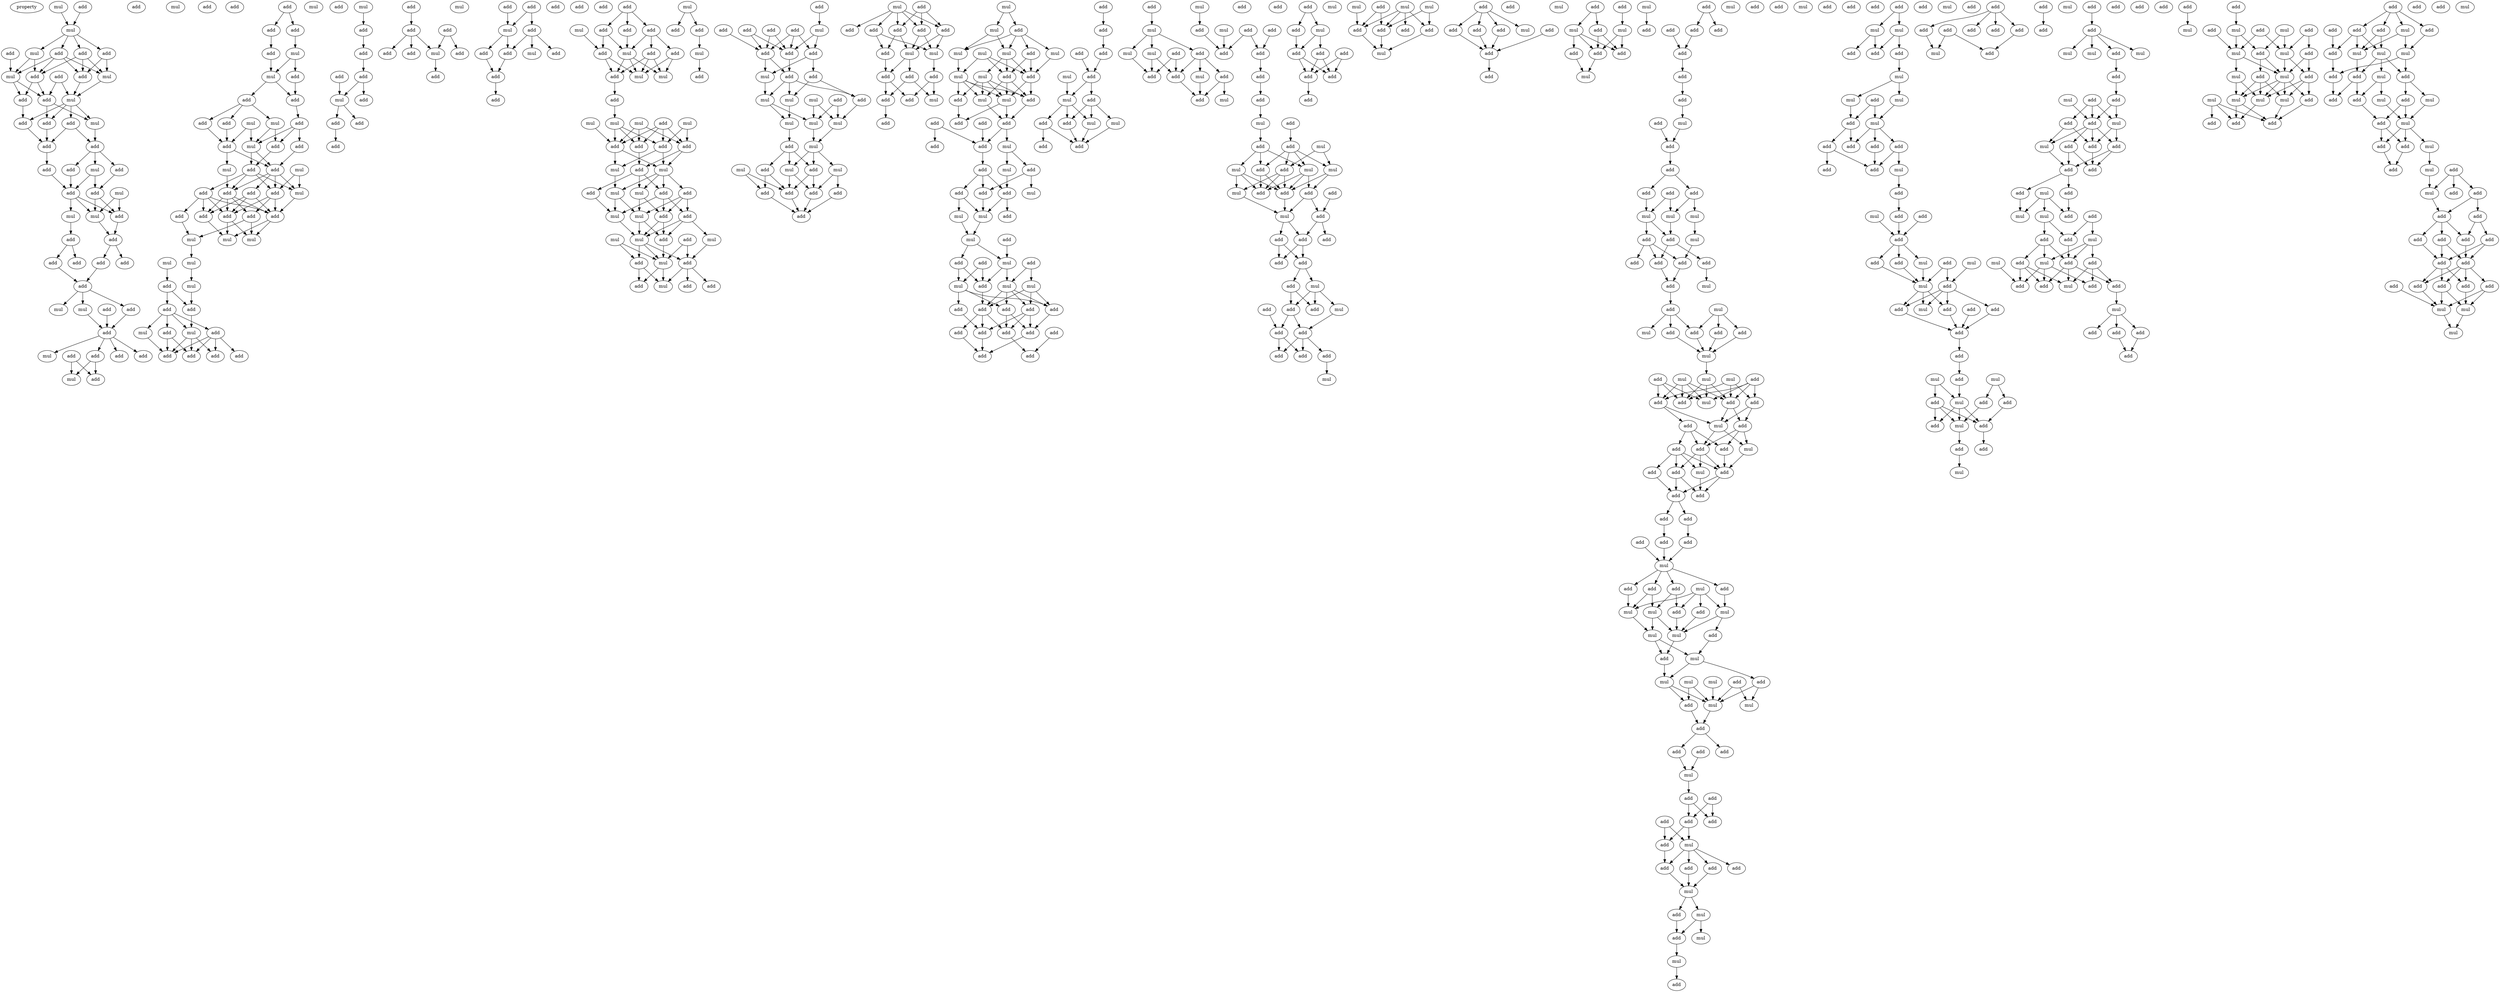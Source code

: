 digraph {
    node [fontcolor=black]
    property [mul=2,lf=2.0]
    0 [ label = mul ];
    1 [ label = add ];
    2 [ label = add ];
    3 [ label = mul ];
    4 [ label = add ];
    5 [ label = mul ];
    6 [ label = add ];
    7 [ label = add ];
    8 [ label = add ];
    9 [ label = add ];
    10 [ label = mul ];
    11 [ label = add ];
    12 [ label = mul ];
    13 [ label = add ];
    14 [ label = add ];
    15 [ label = add ];
    16 [ label = mul ];
    17 [ label = mul ];
    18 [ label = add ];
    19 [ label = add ];
    20 [ label = mul ];
    21 [ label = add ];
    22 [ label = add ];
    23 [ label = add ];
    24 [ label = add ];
    25 [ label = mul ];
    26 [ label = add ];
    27 [ label = add ];
    28 [ label = add ];
    29 [ label = add ];
    30 [ label = mul ];
    31 [ label = mul ];
    32 [ label = add ];
    33 [ label = add ];
    34 [ label = mul ];
    35 [ label = add ];
    36 [ label = add ];
    37 [ label = add ];
    38 [ label = add ];
    39 [ label = add ];
    40 [ label = add ];
    41 [ label = add ];
    42 [ label = add ];
    43 [ label = add ];
    44 [ label = add ];
    45 [ label = mul ];
    46 [ label = mul ];
    47 [ label = add ];
    48 [ label = mul ];
    49 [ label = add ];
    50 [ label = add ];
    51 [ label = add ];
    52 [ label = add ];
    53 [ label = add ];
    54 [ label = mul ];
    55 [ label = add ];
    56 [ label = mul ];
    57 [ label = add ];
    58 [ label = add ];
    59 [ label = add ];
    60 [ label = mul ];
    61 [ label = add ];
    62 [ label = mul ];
    63 [ label = add ];
    64 [ label = add ];
    65 [ label = add ];
    66 [ label = add ];
    67 [ label = add ];
    68 [ label = add ];
    69 [ label = mul ];
    70 [ label = mul ];
    71 [ label = add ];
    72 [ label = add ];
    73 [ label = add ];
    74 [ label = mul ];
    75 [ label = mul ];
    76 [ label = add ];
    77 [ label = mul ];
    78 [ label = add ];
    79 [ label = add ];
    80 [ label = add ];
    81 [ label = add ];
    82 [ label = add ];
    83 [ label = mul ];
    84 [ label = add ];
    85 [ label = add ];
    86 [ label = add ];
    87 [ label = add ];
    88 [ label = add ];
    89 [ label = mul ];
    90 [ label = mul ];
    91 [ label = mul ];
    92 [ label = mul ];
    93 [ label = mul ];
    94 [ label = add ];
    95 [ label = mul ];
    96 [ label = add ];
    97 [ label = add ];
    98 [ label = mul ];
    99 [ label = mul ];
    100 [ label = add ];
    101 [ label = add ];
    102 [ label = mul ];
    103 [ label = add ];
    104 [ label = add ];
    105 [ label = add ];
    106 [ label = add ];
    107 [ label = add ];
    108 [ label = add ];
    109 [ label = add ];
    110 [ label = add ];
    111 [ label = mul ];
    112 [ label = add ];
    113 [ label = add ];
    114 [ label = add ];
    115 [ label = add ];
    116 [ label = add ];
    117 [ label = add ];
    118 [ label = add ];
    119 [ label = mul ];
    120 [ label = add ];
    121 [ label = add ];
    122 [ label = add ];
    123 [ label = add ];
    124 [ label = mul ];
    125 [ label = add ];
    126 [ label = add ];
    127 [ label = mul ];
    128 [ label = add ];
    129 [ label = mul ];
    130 [ label = add ];
    131 [ label = add ];
    132 [ label = add ];
    133 [ label = add ];
    134 [ label = add ];
    135 [ label = add ];
    136 [ label = add ];
    137 [ label = add ];
    138 [ label = add ];
    139 [ label = mul ];
    140 [ label = add ];
    141 [ label = add ];
    142 [ label = add ];
    143 [ label = add ];
    144 [ label = mul ];
    145 [ label = add ];
    146 [ label = add ];
    147 [ label = add ];
    148 [ label = mul ];
    149 [ label = mul ];
    150 [ label = add ];
    151 [ label = mul ];
    152 [ label = mul ];
    153 [ label = mul ];
    154 [ label = mul ];
    155 [ label = add ];
    156 [ label = add ];
    157 [ label = add ];
    158 [ label = add ];
    159 [ label = add ];
    160 [ label = mul ];
    161 [ label = mul ];
    162 [ label = add ];
    163 [ label = mul ];
    164 [ label = add ];
    165 [ label = add ];
    166 [ label = add ];
    167 [ label = mul ];
    168 [ label = mul ];
    169 [ label = add ];
    170 [ label = mul ];
    171 [ label = add ];
    172 [ label = add ];
    173 [ label = mul ];
    174 [ label = mul ];
    175 [ label = mul ];
    176 [ label = add ];
    177 [ label = mul ];
    178 [ label = add ];
    179 [ label = add ];
    180 [ label = mul ];
    181 [ label = add ];
    182 [ label = mul ];
    183 [ label = add ];
    184 [ label = add ];
    185 [ label = add ];
    186 [ label = add ];
    187 [ label = mul ];
    188 [ label = add ];
    189 [ label = add ];
    190 [ label = mul ];
    191 [ label = add ];
    192 [ label = add ];
    193 [ label = add ];
    194 [ label = add ];
    195 [ label = add ];
    196 [ label = add ];
    197 [ label = add ];
    198 [ label = mul ];
    199 [ label = add ];
    200 [ label = add ];
    201 [ label = mul ];
    202 [ label = mul ];
    203 [ label = add ];
    204 [ label = mul ];
    205 [ label = add ];
    206 [ label = mul ];
    207 [ label = mul ];
    208 [ label = mul ];
    209 [ label = add ];
    210 [ label = mul ];
    211 [ label = mul ];
    212 [ label = add ];
    213 [ label = mul ];
    214 [ label = mul ];
    215 [ label = add ];
    216 [ label = add ];
    217 [ label = add ];
    218 [ label = add ];
    219 [ label = add ];
    220 [ label = add ];
    221 [ label = mul ];
    222 [ label = add ];
    223 [ label = add ];
    224 [ label = add ];
    225 [ label = add ];
    226 [ label = add ];
    227 [ label = add ];
    228 [ label = mul ];
    229 [ label = mul ];
    230 [ label = add ];
    231 [ label = add ];
    232 [ label = add ];
    233 [ label = add ];
    234 [ label = add ];
    235 [ label = mul ];
    236 [ label = add ];
    237 [ label = add ];
    238 [ label = mul ];
    239 [ label = mul ];
    240 [ label = add ];
    241 [ label = mul ];
    242 [ label = mul ];
    243 [ label = mul ];
    244 [ label = mul ];
    245 [ label = add ];
    246 [ label = mul ];
    247 [ label = add ];
    248 [ label = add ];
    249 [ label = mul ];
    250 [ label = add ];
    251 [ label = mul ];
    252 [ label = add ];
    253 [ label = mul ];
    254 [ label = add ];
    255 [ label = add ];
    256 [ label = add ];
    257 [ label = add ];
    258 [ label = mul ];
    259 [ label = add ];
    260 [ label = add ];
    261 [ label = mul ];
    262 [ label = add ];
    263 [ label = add ];
    264 [ label = add ];
    265 [ label = add ];
    266 [ label = add ];
    267 [ label = mul ];
    268 [ label = mul ];
    269 [ label = add ];
    270 [ label = mul ];
    271 [ label = add ];
    272 [ label = mul ];
    273 [ label = mul ];
    274 [ label = add ];
    275 [ label = add ];
    276 [ label = add ];
    277 [ label = mul ];
    278 [ label = add ];
    279 [ label = mul ];
    280 [ label = mul ];
    281 [ label = add ];
    282 [ label = add ];
    283 [ label = add ];
    284 [ label = add ];
    285 [ label = add ];
    286 [ label = add ];
    287 [ label = add ];
    288 [ label = add ];
    289 [ label = add ];
    290 [ label = add ];
    291 [ label = add ];
    292 [ label = add ];
    293 [ label = add ];
    294 [ label = add ];
    295 [ label = add ];
    296 [ label = add ];
    297 [ label = mul ];
    298 [ label = add ];
    299 [ label = mul ];
    300 [ label = add ];
    301 [ label = mul ];
    302 [ label = add ];
    303 [ label = add ];
    304 [ label = mul ];
    305 [ label = add ];
    306 [ label = add ];
    307 [ label = add ];
    308 [ label = mul ];
    309 [ label = add ];
    310 [ label = add ];
    311 [ label = mul ];
    312 [ label = mul ];
    313 [ label = add ];
    314 [ label = mul ];
    315 [ label = add ];
    316 [ label = add ];
    317 [ label = add ];
    318 [ label = mul ];
    319 [ label = mul ];
    320 [ label = add ];
    321 [ label = mul ];
    322 [ label = add ];
    323 [ label = add ];
    324 [ label = add ];
    325 [ label = add ];
    326 [ label = add ];
    327 [ label = add ];
    328 [ label = add ];
    329 [ label = add ];
    330 [ label = mul ];
    331 [ label = mul ];
    332 [ label = add ];
    333 [ label = add ];
    334 [ label = mul ];
    335 [ label = add ];
    336 [ label = mul ];
    337 [ label = add ];
    338 [ label = mul ];
    339 [ label = add ];
    340 [ label = add ];
    341 [ label = mul ];
    342 [ label = add ];
    343 [ label = add ];
    344 [ label = add ];
    345 [ label = mul ];
    346 [ label = add ];
    347 [ label = add ];
    348 [ label = add ];
    349 [ label = add ];
    350 [ label = add ];
    351 [ label = mul ];
    352 [ label = add ];
    353 [ label = add ];
    354 [ label = mul ];
    355 [ label = add ];
    356 [ label = add ];
    357 [ label = add ];
    358 [ label = add ];
    359 [ label = add ];
    360 [ label = add ];
    361 [ label = add ];
    362 [ label = add ];
    363 [ label = mul ];
    364 [ label = add ];
    365 [ label = mul ];
    366 [ label = add ];
    367 [ label = add ];
    368 [ label = add ];
    369 [ label = add ];
    370 [ label = add ];
    371 [ label = add ];
    372 [ label = add ];
    373 [ label = mul ];
    374 [ label = mul ];
    375 [ label = add ];
    376 [ label = mul ];
    377 [ label = mul ];
    378 [ label = add ];
    379 [ label = add ];
    380 [ label = add ];
    381 [ label = add ];
    382 [ label = mul ];
    383 [ label = add ];
    384 [ label = add ];
    385 [ label = add ];
    386 [ label = add ];
    387 [ label = mul ];
    388 [ label = add ];
    389 [ label = add ];
    390 [ label = add ];
    391 [ label = add ];
    392 [ label = mul ];
    393 [ label = add ];
    394 [ label = add ];
    395 [ label = add ];
    396 [ label = mul ];
    397 [ label = mul ];
    398 [ label = add ];
    399 [ label = add ];
    400 [ label = add ];
    401 [ label = mul ];
    402 [ label = mul ];
    403 [ label = add ];
    404 [ label = add ];
    405 [ label = add ];
    406 [ label = add ];
    407 [ label = add ];
    408 [ label = add ];
    409 [ label = mul ];
    410 [ label = add ];
    411 [ label = add ];
    412 [ label = add ];
    413 [ label = add ];
    414 [ label = mul ];
    415 [ label = add ];
    416 [ label = add ];
    417 [ label = add ];
    418 [ label = add ];
    419 [ label = add ];
    420 [ label = add ];
    421 [ label = mul ];
    422 [ label = mul ];
    423 [ label = mul ];
    424 [ label = add ];
    425 [ label = mul ];
    426 [ label = add ];
    427 [ label = add ];
    428 [ label = add ];
    429 [ label = add ];
    430 [ label = add ];
    431 [ label = mul ];
    432 [ label = add ];
    433 [ label = mul ];
    434 [ label = add ];
    435 [ label = mul ];
    436 [ label = add ];
    437 [ label = add ];
    438 [ label = add ];
    439 [ label = add ];
    440 [ label = mul ];
    441 [ label = mul ];
    442 [ label = add ];
    443 [ label = add ];
    444 [ label = mul ];
    445 [ label = mul ];
    446 [ label = add ];
    447 [ label = add ];
    448 [ label = add ];
    449 [ label = mul ];
    450 [ label = add ];
    451 [ label = add ];
    452 [ label = add ];
    453 [ label = mul ];
    454 [ label = add ];
    455 [ label = add ];
    456 [ label = add ];
    457 [ label = mul ];
    458 [ label = add ];
    459 [ label = mul ];
    460 [ label = add ];
    461 [ label = add ];
    462 [ label = add ];
    463 [ label = add ];
    464 [ label = add ];
    465 [ label = add ];
    466 [ label = add ];
    467 [ label = add ];
    468 [ label = add ];
    469 [ label = mul ];
    470 [ label = add ];
    471 [ label = add ];
    472 [ label = add ];
    473 [ label = add ];
    474 [ label = mul ];
    475 [ label = mul ];
    476 [ label = mul ];
    477 [ label = mul ];
    478 [ label = add ];
    479 [ label = add ];
    480 [ label = add ];
    481 [ label = mul ];
    482 [ label = mul ];
    483 [ label = add ];
    484 [ label = mul ];
    485 [ label = mul ];
    486 [ label = mul ];
    487 [ label = add ];
    488 [ label = mul ];
    489 [ label = add ];
    490 [ label = mul ];
    491 [ label = add ];
    492 [ label = mul ];
    493 [ label = add ];
    494 [ label = add ];
    495 [ label = mul ];
    496 [ label = add ];
    497 [ label = add ];
    498 [ label = mul ];
    499 [ label = add ];
    500 [ label = add ];
    501 [ label = add ];
    502 [ label = add ];
    503 [ label = add ];
    504 [ label = add ];
    505 [ label = mul ];
    506 [ label = add ];
    507 [ label = add ];
    508 [ label = add ];
    509 [ label = add ];
    510 [ label = mul ];
    511 [ label = add ];
    512 [ label = mul ];
    513 [ label = add ];
    514 [ label = mul ];
    515 [ label = mul ];
    516 [ label = add ];
    517 [ label = add ];
    518 [ label = add ];
    519 [ label = add ];
    520 [ label = add ];
    521 [ label = mul ];
    522 [ label = mul ];
    523 [ label = add ];
    524 [ label = add ];
    525 [ label = add ];
    526 [ label = mul ];
    527 [ label = add ];
    528 [ label = mul ];
    529 [ label = mul ];
    530 [ label = add ];
    531 [ label = mul ];
    532 [ label = add ];
    533 [ label = add ];
    534 [ label = add ];
    535 [ label = add ];
    536 [ label = add ];
    537 [ label = add ];
    538 [ label = mul ];
    539 [ label = add ];
    540 [ label = mul ];
    541 [ label = add ];
    542 [ label = add ];
    543 [ label = mul ];
    544 [ label = add ];
    545 [ label = add ];
    546 [ label = add ];
    547 [ label = add ];
    548 [ label = mul ];
    549 [ label = add ];
    550 [ label = mul ];
    551 [ label = mul ];
    552 [ label = add ];
    553 [ label = mul ];
    554 [ label = add ];
    555 [ label = add ];
    556 [ label = add ];
    557 [ label = add ];
    558 [ label = add ];
    559 [ label = add ];
    560 [ label = add ];
    561 [ label = mul ];
    562 [ label = add ];
    563 [ label = mul ];
    564 [ label = mul ];
    565 [ label = add ];
    566 [ label = add ];
    567 [ label = add ];
    568 [ label = add ];
    569 [ label = add ];
    570 [ label = mul ];
    571 [ label = add ];
    572 [ label = add ];
    573 [ label = add ];
    574 [ label = mul ];
    575 [ label = add ];
    576 [ label = add ];
    577 [ label = add ];
    578 [ label = add ];
    579 [ label = add ];
    580 [ label = add ];
    581 [ label = mul ];
    582 [ label = add ];
    583 [ label = mul ];
    584 [ label = add ];
    585 [ label = add ];
    586 [ label = add ];
    587 [ label = add ];
    588 [ label = mul ];
    589 [ label = mul ];
    590 [ label = add ];
    591 [ label = mul ];
    592 [ label = add ];
    593 [ label = mul ];
    594 [ label = add ];
    595 [ label = add ];
    596 [ label = add ];
    597 [ label = add ];
    598 [ label = mul ];
    599 [ label = add ];
    600 [ label = add ];
    601 [ label = add ];
    602 [ label = mul ];
    603 [ label = add ];
    604 [ label = add ];
    605 [ label = add ];
    606 [ label = add ];
    607 [ label = mul ];
    608 [ label = add ];
    609 [ label = mul ];
    610 [ label = add ];
    611 [ label = mul ];
    612 [ label = add ];
    613 [ label = add ];
    614 [ label = mul ];
    615 [ label = add ];
    616 [ label = mul ];
    617 [ label = add ];
    618 [ label = mul ];
    619 [ label = add ];
    620 [ label = mul ];
    621 [ label = add ];
    622 [ label = add ];
    623 [ label = add ];
    624 [ label = add ];
    625 [ label = mul ];
    626 [ label = add ];
    627 [ label = add ];
    628 [ label = add ];
    629 [ label = add ];
    630 [ label = add ];
    631 [ label = add ];
    632 [ label = add ];
    633 [ label = mul ];
    634 [ label = add ];
    635 [ label = add ];
    636 [ label = mul ];
    637 [ label = mul ];
    638 [ label = add ];
    639 [ label = add ];
    640 [ label = add ];
    641 [ label = add ];
    642 [ label = mul ];
    643 [ label = mul ];
    644 [ label = mul ];
    645 [ label = mul ];
    646 [ label = add ];
    647 [ label = add ];
    648 [ label = mul ];
    649 [ label = mul ];
    650 [ label = add ];
    651 [ label = mul ];
    652 [ label = mul ];
    653 [ label = add ];
    654 [ label = add ];
    655 [ label = add ];
    656 [ label = add ];
    657 [ label = add ];
    658 [ label = add ];
    659 [ label = mul ];
    660 [ label = add ];
    661 [ label = add ];
    662 [ label = mul ];
    663 [ label = mul ];
    664 [ label = add ];
    665 [ label = mul ];
    666 [ label = add ];
    667 [ label = add ];
    668 [ label = mul ];
    669 [ label = add ];
    670 [ label = add ];
    671 [ label = add ];
    672 [ label = mul ];
    673 [ label = add ];
    674 [ label = mul ];
    675 [ label = mul ];
    676 [ label = add ];
    677 [ label = add ];
    678 [ label = add ];
    679 [ label = mul ];
    680 [ label = mul ];
    681 [ label = add ];
    682 [ label = add ];
    683 [ label = mul ];
    684 [ label = add ];
    685 [ label = add ];
    686 [ label = add ];
    687 [ label = add ];
    688 [ label = add ];
    689 [ label = add ];
    690 [ label = add ];
    691 [ label = add ];
    692 [ label = add ];
    693 [ label = add ];
    694 [ label = add ];
    695 [ label = add ];
    696 [ label = add ];
    697 [ label = add ];
    698 [ label = add ];
    699 [ label = mul ];
    700 [ label = mul ];
    701 [ label = add ];
    702 [ label = mul ];
    703 [ label = add ];
    704 [ label = mul ];
    0 -> 3 [ name = 0 ];
    2 -> 3 [ name = 1 ];
    3 -> 5 [ name = 2 ];
    3 -> 6 [ name = 3 ];
    3 -> 7 [ name = 4 ];
    3 -> 8 [ name = 5 ];
    4 -> 10 [ name = 6 ];
    5 -> 10 [ name = 7 ];
    5 -> 13 [ name = 8 ];
    6 -> 9 [ name = 9 ];
    6 -> 10 [ name = 10 ];
    6 -> 12 [ name = 11 ];
    6 -> 13 [ name = 12 ];
    7 -> 9 [ name = 13 ];
    7 -> 12 [ name = 14 ];
    8 -> 9 [ name = 15 ];
    8 -> 12 [ name = 16 ];
    8 -> 13 [ name = 17 ];
    9 -> 16 [ name = 18 ];
    10 -> 14 [ name = 19 ];
    10 -> 15 [ name = 20 ];
    11 -> 14 [ name = 21 ];
    11 -> 16 [ name = 22 ];
    12 -> 16 [ name = 23 ];
    13 -> 14 [ name = 24 ];
    13 -> 15 [ name = 25 ];
    14 -> 20 [ name = 26 ];
    14 -> 21 [ name = 27 ];
    15 -> 18 [ name = 28 ];
    16 -> 18 [ name = 29 ];
    16 -> 19 [ name = 30 ];
    16 -> 20 [ name = 31 ];
    16 -> 21 [ name = 32 ];
    18 -> 23 [ name = 33 ];
    19 -> 22 [ name = 34 ];
    19 -> 23 [ name = 35 ];
    20 -> 22 [ name = 36 ];
    21 -> 23 [ name = 37 ];
    22 -> 24 [ name = 38 ];
    22 -> 25 [ name = 39 ];
    22 -> 27 [ name = 40 ];
    23 -> 26 [ name = 41 ];
    24 -> 28 [ name = 42 ];
    25 -> 28 [ name = 43 ];
    25 -> 29 [ name = 44 ];
    26 -> 28 [ name = 45 ];
    27 -> 29 [ name = 46 ];
    28 -> 31 [ name = 47 ];
    28 -> 33 [ name = 48 ];
    28 -> 34 [ name = 49 ];
    29 -> 31 [ name = 50 ];
    29 -> 33 [ name = 51 ];
    30 -> 31 [ name = 52 ];
    30 -> 33 [ name = 53 ];
    31 -> 36 [ name = 54 ];
    33 -> 36 [ name = 55 ];
    34 -> 35 [ name = 56 ];
    35 -> 38 [ name = 57 ];
    35 -> 39 [ name = 58 ];
    36 -> 37 [ name = 59 ];
    36 -> 40 [ name = 60 ];
    37 -> 41 [ name = 61 ];
    38 -> 41 [ name = 62 ];
    41 -> 42 [ name = 63 ];
    41 -> 45 [ name = 64 ];
    41 -> 46 [ name = 65 ];
    42 -> 47 [ name = 66 ];
    44 -> 47 [ name = 67 ];
    45 -> 47 [ name = 68 ];
    47 -> 48 [ name = 69 ];
    47 -> 49 [ name = 70 ];
    47 -> 51 [ name = 71 ];
    47 -> 52 [ name = 72 ];
    50 -> 53 [ name = 73 ];
    50 -> 54 [ name = 74 ];
    52 -> 53 [ name = 75 ];
    52 -> 54 [ name = 76 ];
    55 -> 57 [ name = 77 ];
    55 -> 59 [ name = 78 ];
    57 -> 61 [ name = 79 ];
    59 -> 60 [ name = 80 ];
    60 -> 62 [ name = 81 ];
    60 -> 63 [ name = 82 ];
    61 -> 62 [ name = 83 ];
    62 -> 64 [ name = 84 ];
    62 -> 65 [ name = 85 ];
    63 -> 65 [ name = 86 ];
    64 -> 66 [ name = 87 ];
    64 -> 68 [ name = 88 ];
    64 -> 70 [ name = 89 ];
    65 -> 67 [ name = 90 ];
    66 -> 71 [ name = 91 ];
    67 -> 72 [ name = 92 ];
    67 -> 73 [ name = 93 ];
    67 -> 74 [ name = 94 ];
    68 -> 71 [ name = 95 ];
    69 -> 71 [ name = 96 ];
    69 -> 74 [ name = 97 ];
    70 -> 73 [ name = 98 ];
    70 -> 74 [ name = 99 ];
    71 -> 75 [ name = 100 ];
    71 -> 78 [ name = 101 ];
    72 -> 78 [ name = 102 ];
    73 -> 76 [ name = 103 ];
    74 -> 76 [ name = 104 ];
    74 -> 78 [ name = 105 ];
    75 -> 79 [ name = 106 ];
    76 -> 79 [ name = 107 ];
    76 -> 81 [ name = 108 ];
    76 -> 82 [ name = 109 ];
    76 -> 83 [ name = 110 ];
    77 -> 82 [ name = 111 ];
    77 -> 83 [ name = 112 ];
    78 -> 79 [ name = 113 ];
    78 -> 80 [ name = 114 ];
    78 -> 82 [ name = 115 ];
    78 -> 83 [ name = 116 ];
    79 -> 85 [ name = 117 ];
    79 -> 86 [ name = 118 ];
    79 -> 87 [ name = 119 ];
    79 -> 88 [ name = 120 ];
    80 -> 85 [ name = 121 ];
    80 -> 86 [ name = 122 ];
    80 -> 87 [ name = 123 ];
    81 -> 84 [ name = 124 ];
    81 -> 85 [ name = 125 ];
    81 -> 86 [ name = 126 ];
    81 -> 87 [ name = 127 ];
    82 -> 85 [ name = 128 ];
    82 -> 86 [ name = 129 ];
    82 -> 88 [ name = 130 ];
    83 -> 85 [ name = 131 ];
    84 -> 91 [ name = 132 ];
    85 -> 89 [ name = 133 ];
    85 -> 90 [ name = 134 ];
    86 -> 89 [ name = 135 ];
    86 -> 90 [ name = 136 ];
    87 -> 90 [ name = 137 ];
    88 -> 89 [ name = 138 ];
    88 -> 91 [ name = 139 ];
    91 -> 92 [ name = 140 ];
    92 -> 95 [ name = 141 ];
    93 -> 94 [ name = 142 ];
    94 -> 96 [ name = 143 ];
    94 -> 97 [ name = 144 ];
    95 -> 96 [ name = 145 ];
    96 -> 98 [ name = 146 ];
    97 -> 98 [ name = 147 ];
    97 -> 99 [ name = 148 ];
    97 -> 100 [ name = 149 ];
    97 -> 101 [ name = 150 ];
    98 -> 104 [ name = 151 ];
    98 -> 105 [ name = 152 ];
    98 -> 106 [ name = 153 ];
    99 -> 106 [ name = 154 ];
    100 -> 104 [ name = 155 ];
    100 -> 106 [ name = 156 ];
    101 -> 103 [ name = 157 ];
    101 -> 104 [ name = 158 ];
    101 -> 105 [ name = 159 ];
    101 -> 106 [ name = 160 ];
    102 -> 107 [ name = 161 ];
    107 -> 108 [ name = 162 ];
    108 -> 110 [ name = 163 ];
    109 -> 111 [ name = 164 ];
    110 -> 111 [ name = 165 ];
    110 -> 112 [ name = 166 ];
    111 -> 113 [ name = 167 ];
    111 -> 114 [ name = 168 ];
    113 -> 115 [ name = 169 ];
    116 -> 118 [ name = 170 ];
    117 -> 119 [ name = 171 ];
    117 -> 120 [ name = 172 ];
    118 -> 119 [ name = 173 ];
    118 -> 121 [ name = 174 ];
    118 -> 122 [ name = 175 ];
    119 -> 123 [ name = 176 ];
    125 -> 127 [ name = 177 ];
    126 -> 127 [ name = 178 ];
    126 -> 128 [ name = 179 ];
    127 -> 130 [ name = 180 ];
    127 -> 132 [ name = 181 ];
    128 -> 129 [ name = 182 ];
    128 -> 131 [ name = 183 ];
    128 -> 132 [ name = 184 ];
    130 -> 133 [ name = 185 ];
    132 -> 133 [ name = 186 ];
    133 -> 136 [ name = 187 ];
    138 -> 140 [ name = 188 ];
    138 -> 141 [ name = 189 ];
    138 -> 142 [ name = 190 ];
    139 -> 145 [ name = 191 ];
    140 -> 144 [ name = 192 ];
    140 -> 145 [ name = 193 ];
    141 -> 143 [ name = 194 ];
    141 -> 144 [ name = 195 ];
    141 -> 146 [ name = 196 ];
    142 -> 144 [ name = 197 ];
    143 -> 148 [ name = 198 ];
    143 -> 149 [ name = 199 ];
    144 -> 147 [ name = 200 ];
    144 -> 148 [ name = 201 ];
    144 -> 149 [ name = 202 ];
    145 -> 147 [ name = 203 ];
    145 -> 149 [ name = 204 ];
    146 -> 147 [ name = 205 ];
    146 -> 148 [ name = 206 ];
    146 -> 149 [ name = 207 ];
    147 -> 150 [ name = 208 ];
    150 -> 152 [ name = 209 ];
    151 -> 157 [ name = 210 ];
    151 -> 159 [ name = 211 ];
    152 -> 156 [ name = 212 ];
    152 -> 157 [ name = 213 ];
    152 -> 158 [ name = 214 ];
    153 -> 156 [ name = 215 ];
    154 -> 156 [ name = 216 ];
    154 -> 158 [ name = 217 ];
    154 -> 159 [ name = 218 ];
    155 -> 156 [ name = 219 ];
    155 -> 157 [ name = 220 ];
    155 -> 158 [ name = 221 ];
    155 -> 159 [ name = 222 ];
    156 -> 160 [ name = 223 ];
    156 -> 161 [ name = 224 ];
    157 -> 160 [ name = 225 ];
    157 -> 161 [ name = 226 ];
    158 -> 162 [ name = 227 ];
    159 -> 161 [ name = 228 ];
    159 -> 162 [ name = 229 ];
    160 -> 163 [ name = 230 ];
    161 -> 163 [ name = 231 ];
    161 -> 164 [ name = 232 ];
    161 -> 165 [ name = 233 ];
    161 -> 167 [ name = 234 ];
    162 -> 164 [ name = 235 ];
    162 -> 166 [ name = 236 ];
    162 -> 167 [ name = 237 ];
    163 -> 168 [ name = 238 ];
    163 -> 170 [ name = 239 ];
    164 -> 168 [ name = 240 ];
    164 -> 169 [ name = 241 ];
    164 -> 171 [ name = 242 ];
    165 -> 169 [ name = 243 ];
    165 -> 170 [ name = 244 ];
    165 -> 171 [ name = 245 ];
    166 -> 168 [ name = 246 ];
    167 -> 169 [ name = 247 ];
    167 -> 170 [ name = 248 ];
    168 -> 173 [ name = 249 ];
    169 -> 173 [ name = 250 ];
    169 -> 176 [ name = 251 ];
    170 -> 173 [ name = 252 ];
    170 -> 176 [ name = 253 ];
    171 -> 173 [ name = 254 ];
    171 -> 174 [ name = 255 ];
    171 -> 176 [ name = 256 ];
    172 -> 177 [ name = 257 ];
    172 -> 178 [ name = 258 ];
    173 -> 177 [ name = 259 ];
    173 -> 178 [ name = 260 ];
    173 -> 179 [ name = 261 ];
    174 -> 178 [ name = 262 ];
    175 -> 177 [ name = 263 ];
    175 -> 179 [ name = 264 ];
    176 -> 177 [ name = 265 ];
    177 -> 180 [ name = 266 ];
    177 -> 181 [ name = 267 ];
    178 -> 180 [ name = 268 ];
    178 -> 183 [ name = 269 ];
    178 -> 184 [ name = 270 ];
    179 -> 180 [ name = 271 ];
    179 -> 181 [ name = 272 ];
    182 -> 185 [ name = 273 ];
    182 -> 186 [ name = 274 ];
    186 -> 187 [ name = 275 ];
    187 -> 188 [ name = 276 ];
    189 -> 190 [ name = 277 ];
    190 -> 196 [ name = 278 ];
    190 -> 197 [ name = 279 ];
    191 -> 195 [ name = 280 ];
    191 -> 196 [ name = 281 ];
    192 -> 195 [ name = 282 ];
    192 -> 196 [ name = 283 ];
    193 -> 195 [ name = 284 ];
    193 -> 196 [ name = 285 ];
    193 -> 197 [ name = 286 ];
    194 -> 195 [ name = 287 ];
    195 -> 198 [ name = 288 ];
    195 -> 200 [ name = 289 ];
    196 -> 200 [ name = 290 ];
    197 -> 198 [ name = 291 ];
    197 -> 199 [ name = 292 ];
    198 -> 202 [ name = 293 ];
    199 -> 204 [ name = 294 ];
    199 -> 205 [ name = 295 ];
    200 -> 202 [ name = 296 ];
    200 -> 204 [ name = 297 ];
    200 -> 205 [ name = 298 ];
    201 -> 206 [ name = 299 ];
    201 -> 207 [ name = 300 ];
    202 -> 206 [ name = 301 ];
    202 -> 208 [ name = 302 ];
    203 -> 206 [ name = 303 ];
    203 -> 207 [ name = 304 ];
    204 -> 208 [ name = 305 ];
    205 -> 207 [ name = 306 ];
    206 -> 210 [ name = 307 ];
    207 -> 210 [ name = 308 ];
    208 -> 209 [ name = 309 ];
    209 -> 211 [ name = 310 ];
    209 -> 212 [ name = 311 ];
    209 -> 215 [ name = 312 ];
    210 -> 211 [ name = 313 ];
    210 -> 213 [ name = 314 ];
    210 -> 215 [ name = 315 ];
    211 -> 216 [ name = 316 ];
    211 -> 219 [ name = 317 ];
    212 -> 216 [ name = 318 ];
    212 -> 217 [ name = 319 ];
    213 -> 218 [ name = 320 ];
    213 -> 219 [ name = 321 ];
    214 -> 216 [ name = 322 ];
    214 -> 217 [ name = 323 ];
    215 -> 216 [ name = 324 ];
    215 -> 219 [ name = 325 ];
    216 -> 220 [ name = 326 ];
    217 -> 220 [ name = 327 ];
    218 -> 220 [ name = 328 ];
    219 -> 220 [ name = 329 ];
    221 -> 223 [ name = 330 ];
    221 -> 224 [ name = 331 ];
    221 -> 225 [ name = 332 ];
    221 -> 226 [ name = 333 ];
    221 -> 227 [ name = 334 ];
    222 -> 224 [ name = 335 ];
    222 -> 225 [ name = 336 ];
    222 -> 226 [ name = 337 ];
    224 -> 228 [ name = 338 ];
    224 -> 230 [ name = 339 ];
    225 -> 228 [ name = 340 ];
    225 -> 229 [ name = 341 ];
    226 -> 228 [ name = 342 ];
    226 -> 229 [ name = 343 ];
    227 -> 229 [ name = 344 ];
    227 -> 230 [ name = 345 ];
    228 -> 232 [ name = 346 ];
    228 -> 233 [ name = 347 ];
    229 -> 231 [ name = 348 ];
    230 -> 233 [ name = 349 ];
    231 -> 235 [ name = 350 ];
    231 -> 236 [ name = 351 ];
    232 -> 234 [ name = 352 ];
    232 -> 235 [ name = 353 ];
    233 -> 234 [ name = 354 ];
    233 -> 236 [ name = 355 ];
    234 -> 237 [ name = 356 ];
    238 -> 239 [ name = 357 ];
    238 -> 240 [ name = 358 ];
    239 -> 241 [ name = 359 ];
    239 -> 242 [ name = 360 ];
    240 -> 241 [ name = 361 ];
    240 -> 242 [ name = 362 ];
    240 -> 244 [ name = 363 ];
    240 -> 245 [ name = 364 ];
    241 -> 247 [ name = 365 ];
    241 -> 248 [ name = 366 ];
    241 -> 249 [ name = 367 ];
    242 -> 246 [ name = 368 ];
    243 -> 246 [ name = 369 ];
    243 -> 247 [ name = 370 ];
    243 -> 248 [ name = 371 ];
    244 -> 248 [ name = 372 ];
    245 -> 247 [ name = 373 ];
    245 -> 248 [ name = 374 ];
    246 -> 250 [ name = 375 ];
    246 -> 251 [ name = 376 ];
    246 -> 252 [ name = 377 ];
    246 -> 253 [ name = 378 ];
    247 -> 250 [ name = 379 ];
    247 -> 251 [ name = 380 ];
    247 -> 253 [ name = 381 ];
    248 -> 250 [ name = 382 ];
    248 -> 253 [ name = 383 ];
    249 -> 250 [ name = 384 ];
    249 -> 251 [ name = 385 ];
    249 -> 252 [ name = 386 ];
    249 -> 253 [ name = 387 ];
    250 -> 256 [ name = 388 ];
    251 -> 256 [ name = 389 ];
    252 -> 255 [ name = 390 ];
    253 -> 255 [ name = 391 ];
    253 -> 256 [ name = 392 ];
    254 -> 259 [ name = 393 ];
    254 -> 260 [ name = 394 ];
    256 -> 258 [ name = 395 ];
    256 -> 259 [ name = 396 ];
    257 -> 259 [ name = 397 ];
    258 -> 261 [ name = 398 ];
    258 -> 263 [ name = 399 ];
    259 -> 262 [ name = 400 ];
    261 -> 265 [ name = 401 ];
    262 -> 264 [ name = 402 ];
    262 -> 265 [ name = 403 ];
    262 -> 266 [ name = 404 ];
    263 -> 266 [ name = 405 ];
    263 -> 267 [ name = 406 ];
    264 -> 268 [ name = 407 ];
    264 -> 270 [ name = 408 ];
    265 -> 268 [ name = 409 ];
    265 -> 269 [ name = 410 ];
    266 -> 268 [ name = 411 ];
    268 -> 272 [ name = 412 ];
    270 -> 272 [ name = 413 ];
    271 -> 273 [ name = 414 ];
    272 -> 273 [ name = 415 ];
    272 -> 275 [ name = 416 ];
    273 -> 278 [ name = 417 ];
    273 -> 279 [ name = 418 ];
    274 -> 277 [ name = 419 ];
    274 -> 278 [ name = 420 ];
    275 -> 277 [ name = 421 ];
    275 -> 278 [ name = 422 ];
    276 -> 279 [ name = 423 ];
    276 -> 280 [ name = 424 ];
    277 -> 281 [ name = 425 ];
    277 -> 282 [ name = 426 ];
    277 -> 283 [ name = 427 ];
    278 -> 284 [ name = 428 ];
    279 -> 282 [ name = 429 ];
    279 -> 283 [ name = 430 ];
    279 -> 284 [ name = 431 ];
    279 -> 285 [ name = 432 ];
    280 -> 282 [ name = 433 ];
    280 -> 284 [ name = 434 ];
    280 -> 285 [ name = 435 ];
    281 -> 286 [ name = 436 ];
    282 -> 288 [ name = 437 ];
    283 -> 288 [ name = 438 ];
    283 -> 290 [ name = 439 ];
    284 -> 286 [ name = 440 ];
    284 -> 289 [ name = 441 ];
    284 -> 290 [ name = 442 ];
    285 -> 286 [ name = 443 ];
    285 -> 288 [ name = 444 ];
    285 -> 290 [ name = 445 ];
    286 -> 292 [ name = 446 ];
    287 -> 291 [ name = 447 ];
    288 -> 292 [ name = 448 ];
    289 -> 292 [ name = 449 ];
    290 -> 291 [ name = 450 ];
    293 -> 294 [ name = 451 ];
    294 -> 296 [ name = 452 ];
    295 -> 298 [ name = 453 ];
    296 -> 298 [ name = 454 ];
    297 -> 299 [ name = 455 ];
    298 -> 299 [ name = 456 ];
    298 -> 300 [ name = 457 ];
    299 -> 301 [ name = 458 ];
    299 -> 302 [ name = 459 ];
    299 -> 303 [ name = 460 ];
    300 -> 301 [ name = 461 ];
    300 -> 303 [ name = 462 ];
    300 -> 304 [ name = 463 ];
    301 -> 306 [ name = 464 ];
    302 -> 305 [ name = 465 ];
    302 -> 306 [ name = 466 ];
    303 -> 306 [ name = 467 ];
    304 -> 306 [ name = 468 ];
    307 -> 308 [ name = 469 ];
    308 -> 310 [ name = 470 ];
    308 -> 311 [ name = 471 ];
    308 -> 312 [ name = 472 ];
    309 -> 313 [ name = 473 ];
    309 -> 315 [ name = 474 ];
    310 -> 313 [ name = 475 ];
    310 -> 314 [ name = 476 ];
    310 -> 316 [ name = 477 ];
    311 -> 315 [ name = 478 ];
    312 -> 313 [ name = 479 ];
    312 -> 315 [ name = 480 ];
    313 -> 317 [ name = 481 ];
    314 -> 317 [ name = 482 ];
    316 -> 317 [ name = 483 ];
    316 -> 318 [ name = 484 ];
    319 -> 320 [ name = 485 ];
    320 -> 325 [ name = 486 ];
    321 -> 325 [ name = 487 ];
    322 -> 324 [ name = 488 ];
    322 -> 325 [ name = 489 ];
    323 -> 324 [ name = 490 ];
    324 -> 326 [ name = 491 ];
    326 -> 328 [ name = 492 ];
    328 -> 330 [ name = 493 ];
    329 -> 333 [ name = 494 ];
    330 -> 332 [ name = 495 ];
    331 -> 337 [ name = 496 ];
    331 -> 338 [ name = 497 ];
    332 -> 334 [ name = 498 ];
    332 -> 335 [ name = 499 ];
    332 -> 336 [ name = 500 ];
    333 -> 335 [ name = 501 ];
    333 -> 336 [ name = 502 ];
    333 -> 337 [ name = 503 ];
    333 -> 338 [ name = 504 ];
    334 -> 341 [ name = 505 ];
    334 -> 342 [ name = 506 ];
    334 -> 343 [ name = 507 ];
    335 -> 342 [ name = 508 ];
    335 -> 343 [ name = 509 ];
    336 -> 340 [ name = 510 ];
    336 -> 342 [ name = 511 ];
    336 -> 343 [ name = 512 ];
    337 -> 341 [ name = 513 ];
    337 -> 342 [ name = 514 ];
    337 -> 343 [ name = 515 ];
    338 -> 340 [ name = 516 ];
    338 -> 343 [ name = 517 ];
    339 -> 344 [ name = 518 ];
    340 -> 344 [ name = 519 ];
    340 -> 345 [ name = 520 ];
    341 -> 345 [ name = 521 ];
    343 -> 345 [ name = 522 ];
    344 -> 346 [ name = 523 ];
    344 -> 348 [ name = 524 ];
    345 -> 347 [ name = 525 ];
    345 -> 348 [ name = 526 ];
    347 -> 349 [ name = 527 ];
    347 -> 350 [ name = 528 ];
    348 -> 349 [ name = 529 ];
    348 -> 350 [ name = 530 ];
    350 -> 351 [ name = 531 ];
    350 -> 352 [ name = 532 ];
    351 -> 354 [ name = 533 ];
    351 -> 356 [ name = 534 ];
    351 -> 357 [ name = 535 ];
    352 -> 356 [ name = 536 ];
    352 -> 357 [ name = 537 ];
    354 -> 359 [ name = 538 ];
    355 -> 358 [ name = 539 ];
    357 -> 358 [ name = 540 ];
    357 -> 359 [ name = 541 ];
    358 -> 360 [ name = 542 ];
    358 -> 362 [ name = 543 ];
    359 -> 360 [ name = 544 ];
    359 -> 361 [ name = 545 ];
    359 -> 362 [ name = 546 ];
    361 -> 363 [ name = 547 ];
    364 -> 365 [ name = 548 ];
    364 -> 366 [ name = 549 ];
    365 -> 367 [ name = 550 ];
    365 -> 368 [ name = 551 ];
    366 -> 367 [ name = 552 ];
    367 -> 370 [ name = 553 ];
    367 -> 371 [ name = 554 ];
    368 -> 370 [ name = 555 ];
    368 -> 371 [ name = 556 ];
    369 -> 370 [ name = 557 ];
    369 -> 371 [ name = 558 ];
    370 -> 372 [ name = 559 ];
    374 -> 380 [ name = 560 ];
    375 -> 379 [ name = 561 ];
    375 -> 380 [ name = 562 ];
    376 -> 378 [ name = 563 ];
    376 -> 379 [ name = 564 ];
    376 -> 380 [ name = 565 ];
    376 -> 381 [ name = 566 ];
    377 -> 378 [ name = 567 ];
    377 -> 379 [ name = 568 ];
    378 -> 382 [ name = 569 ];
    379 -> 382 [ name = 570 ];
    380 -> 382 [ name = 571 ];
    383 -> 384 [ name = 572 ];
    383 -> 385 [ name = 573 ];
    383 -> 386 [ name = 574 ];
    383 -> 387 [ name = 575 ];
    384 -> 389 [ name = 576 ];
    385 -> 389 [ name = 577 ];
    386 -> 389 [ name = 578 ];
    388 -> 389 [ name = 579 ];
    389 -> 391 [ name = 580 ];
    393 -> 396 [ name = 581 ];
    394 -> 395 [ name = 582 ];
    394 -> 397 [ name = 583 ];
    395 -> 398 [ name = 584 ];
    395 -> 399 [ name = 585 ];
    396 -> 398 [ name = 586 ];
    396 -> 399 [ name = 587 ];
    397 -> 398 [ name = 588 ];
    397 -> 399 [ name = 589 ];
    397 -> 400 [ name = 590 ];
    399 -> 401 [ name = 591 ];
    400 -> 401 [ name = 592 ];
    402 -> 407 [ name = 593 ];
    403 -> 405 [ name = 594 ];
    403 -> 406 [ name = 595 ];
    404 -> 408 [ name = 596 ];
    405 -> 408 [ name = 597 ];
    408 -> 410 [ name = 598 ];
    410 -> 411 [ name = 599 ];
    411 -> 414 [ name = 600 ];
    412 -> 415 [ name = 601 ];
    414 -> 415 [ name = 602 ];
    415 -> 417 [ name = 603 ];
    417 -> 418 [ name = 604 ];
    417 -> 419 [ name = 605 ];
    418 -> 423 [ name = 606 ];
    419 -> 421 [ name = 607 ];
    419 -> 422 [ name = 608 ];
    420 -> 422 [ name = 609 ];
    420 -> 423 [ name = 610 ];
    421 -> 425 [ name = 611 ];
    422 -> 426 [ name = 612 ];
    423 -> 424 [ name = 613 ];
    423 -> 426 [ name = 614 ];
    424 -> 427 [ name = 615 ];
    424 -> 428 [ name = 616 ];
    424 -> 430 [ name = 617 ];
    425 -> 430 [ name = 618 ];
    426 -> 428 [ name = 619 ];
    426 -> 429 [ name = 620 ];
    428 -> 432 [ name = 621 ];
    429 -> 431 [ name = 622 ];
    430 -> 432 [ name = 623 ];
    432 -> 434 [ name = 624 ];
    433 -> 437 [ name = 625 ];
    433 -> 438 [ name = 626 ];
    433 -> 439 [ name = 627 ];
    434 -> 435 [ name = 628 ];
    434 -> 436 [ name = 629 ];
    434 -> 437 [ name = 630 ];
    436 -> 440 [ name = 631 ];
    437 -> 440 [ name = 632 ];
    438 -> 440 [ name = 633 ];
    439 -> 440 [ name = 634 ];
    440 -> 441 [ name = 635 ];
    441 -> 446 [ name = 636 ];
    441 -> 448 [ name = 637 ];
    441 -> 449 [ name = 638 ];
    442 -> 446 [ name = 639 ];
    442 -> 448 [ name = 640 ];
    442 -> 449 [ name = 641 ];
    442 -> 450 [ name = 642 ];
    443 -> 446 [ name = 643 ];
    443 -> 447 [ name = 644 ];
    443 -> 449 [ name = 645 ];
    444 -> 446 [ name = 646 ];
    444 -> 447 [ name = 647 ];
    444 -> 448 [ name = 648 ];
    444 -> 449 [ name = 649 ];
    445 -> 447 [ name = 650 ];
    445 -> 448 [ name = 651 ];
    445 -> 450 [ name = 652 ];
    447 -> 451 [ name = 653 ];
    447 -> 453 [ name = 654 ];
    448 -> 452 [ name = 655 ];
    448 -> 453 [ name = 656 ];
    450 -> 452 [ name = 657 ];
    450 -> 453 [ name = 658 ];
    451 -> 454 [ name = 659 ];
    451 -> 455 [ name = 660 ];
    451 -> 456 [ name = 661 ];
    452 -> 455 [ name = 662 ];
    452 -> 456 [ name = 663 ];
    452 -> 457 [ name = 664 ];
    453 -> 456 [ name = 665 ];
    453 -> 457 [ name = 666 ];
    454 -> 458 [ name = 667 ];
    454 -> 459 [ name = 668 ];
    454 -> 460 [ name = 669 ];
    454 -> 461 [ name = 670 ];
    455 -> 461 [ name = 671 ];
    456 -> 458 [ name = 672 ];
    456 -> 459 [ name = 673 ];
    456 -> 461 [ name = 674 ];
    457 -> 461 [ name = 675 ];
    458 -> 462 [ name = 676 ];
    458 -> 463 [ name = 677 ];
    459 -> 463 [ name = 678 ];
    460 -> 462 [ name = 679 ];
    461 -> 462 [ name = 680 ];
    461 -> 463 [ name = 681 ];
    462 -> 464 [ name = 682 ];
    462 -> 465 [ name = 683 ];
    464 -> 467 [ name = 684 ];
    465 -> 468 [ name = 685 ];
    466 -> 469 [ name = 686 ];
    467 -> 469 [ name = 687 ];
    468 -> 469 [ name = 688 ];
    469 -> 470 [ name = 689 ];
    469 -> 471 [ name = 690 ];
    469 -> 472 [ name = 691 ];
    469 -> 473 [ name = 692 ];
    470 -> 476 [ name = 693 ];
    470 -> 479 [ name = 694 ];
    471 -> 475 [ name = 695 ];
    472 -> 475 [ name = 696 ];
    472 -> 476 [ name = 697 ];
    473 -> 477 [ name = 698 ];
    474 -> 475 [ name = 699 ];
    474 -> 477 [ name = 700 ];
    474 -> 478 [ name = 701 ];
    474 -> 479 [ name = 702 ];
    475 -> 481 [ name = 703 ];
    476 -> 481 [ name = 704 ];
    476 -> 482 [ name = 705 ];
    477 -> 480 [ name = 706 ];
    477 -> 482 [ name = 707 ];
    478 -> 482 [ name = 708 ];
    479 -> 482 [ name = 709 ];
    480 -> 484 [ name = 710 ];
    481 -> 483 [ name = 711 ];
    481 -> 484 [ name = 712 ];
    482 -> 483 [ name = 713 ];
    483 -> 485 [ name = 714 ];
    484 -> 485 [ name = 715 ];
    484 -> 489 [ name = 716 ];
    485 -> 490 [ name = 717 ];
    485 -> 491 [ name = 718 ];
    486 -> 490 [ name = 719 ];
    486 -> 491 [ name = 720 ];
    487 -> 490 [ name = 721 ];
    487 -> 492 [ name = 722 ];
    488 -> 490 [ name = 723 ];
    489 -> 490 [ name = 724 ];
    489 -> 492 [ name = 725 ];
    490 -> 493 [ name = 726 ];
    491 -> 493 [ name = 727 ];
    493 -> 494 [ name = 728 ];
    493 -> 497 [ name = 729 ];
    494 -> 498 [ name = 730 ];
    496 -> 498 [ name = 731 ];
    498 -> 499 [ name = 732 ];
    499 -> 502 [ name = 733 ];
    499 -> 503 [ name = 734 ];
    500 -> 502 [ name = 735 ];
    500 -> 503 [ name = 736 ];
    501 -> 504 [ name = 737 ];
    501 -> 505 [ name = 738 ];
    502 -> 504 [ name = 739 ];
    502 -> 505 [ name = 740 ];
    504 -> 507 [ name = 741 ];
    505 -> 506 [ name = 742 ];
    505 -> 507 [ name = 743 ];
    505 -> 508 [ name = 744 ];
    505 -> 509 [ name = 745 ];
    506 -> 510 [ name = 746 ];
    507 -> 510 [ name = 747 ];
    508 -> 510 [ name = 748 ];
    510 -> 511 [ name = 749 ];
    510 -> 512 [ name = 750 ];
    511 -> 513 [ name = 751 ];
    512 -> 513 [ name = 752 ];
    512 -> 514 [ name = 753 ];
    513 -> 515 [ name = 754 ];
    515 -> 518 [ name = 755 ];
    520 -> 521 [ name = 756 ];
    520 -> 522 [ name = 757 ];
    521 -> 523 [ name = 758 ];
    521 -> 525 [ name = 759 ];
    522 -> 523 [ name = 760 ];
    522 -> 524 [ name = 761 ];
    525 -> 526 [ name = 762 ];
    526 -> 528 [ name = 763 ];
    526 -> 529 [ name = 764 ];
    527 -> 530 [ name = 765 ];
    527 -> 531 [ name = 766 ];
    528 -> 531 [ name = 767 ];
    529 -> 530 [ name = 768 ];
    530 -> 533 [ name = 769 ];
    530 -> 534 [ name = 770 ];
    531 -> 532 [ name = 771 ];
    531 -> 533 [ name = 772 ];
    531 -> 535 [ name = 773 ];
    532 -> 537 [ name = 774 ];
    534 -> 536 [ name = 775 ];
    534 -> 537 [ name = 776 ];
    535 -> 537 [ name = 777 ];
    535 -> 538 [ name = 778 ];
    538 -> 539 [ name = 779 ];
    539 -> 542 [ name = 780 ];
    540 -> 545 [ name = 781 ];
    542 -> 545 [ name = 782 ];
    544 -> 545 [ name = 783 ];
    545 -> 547 [ name = 784 ];
    545 -> 549 [ name = 785 ];
    545 -> 550 [ name = 786 ];
    546 -> 551 [ name = 787 ];
    546 -> 552 [ name = 788 ];
    547 -> 551 [ name = 789 ];
    548 -> 552 [ name = 790 ];
    549 -> 551 [ name = 791 ];
    550 -> 551 [ name = 792 ];
    551 -> 553 [ name = 793 ];
    551 -> 554 [ name = 794 ];
    551 -> 556 [ name = 795 ];
    552 -> 553 [ name = 796 ];
    552 -> 554 [ name = 797 ];
    552 -> 556 [ name = 798 ];
    552 -> 557 [ name = 799 ];
    554 -> 558 [ name = 800 ];
    555 -> 558 [ name = 801 ];
    556 -> 558 [ name = 802 ];
    557 -> 558 [ name = 803 ];
    558 -> 559 [ name = 804 ];
    559 -> 562 [ name = 805 ];
    561 -> 564 [ name = 806 ];
    561 -> 567 [ name = 807 ];
    562 -> 564 [ name = 808 ];
    563 -> 565 [ name = 809 ];
    563 -> 566 [ name = 810 ];
    564 -> 568 [ name = 811 ];
    564 -> 569 [ name = 812 ];
    564 -> 570 [ name = 813 ];
    565 -> 568 [ name = 814 ];
    566 -> 570 [ name = 815 ];
    567 -> 568 [ name = 816 ];
    567 -> 569 [ name = 817 ];
    567 -> 570 [ name = 818 ];
    568 -> 572 [ name = 819 ];
    570 -> 571 [ name = 820 ];
    571 -> 574 [ name = 821 ];
    573 -> 575 [ name = 822 ];
    573 -> 576 [ name = 823 ];
    573 -> 577 [ name = 824 ];
    573 -> 578 [ name = 825 ];
    576 -> 581 [ name = 826 ];
    577 -> 580 [ name = 827 ];
    579 -> 580 [ name = 828 ];
    579 -> 581 [ name = 829 ];
    582 -> 584 [ name = 830 ];
    585 -> 586 [ name = 831 ];
    586 -> 588 [ name = 832 ];
    586 -> 589 [ name = 833 ];
    586 -> 590 [ name = 834 ];
    586 -> 591 [ name = 835 ];
    590 -> 592 [ name = 836 ];
    592 -> 594 [ name = 837 ];
    593 -> 597 [ name = 838 ];
    594 -> 597 [ name = 839 ];
    594 -> 598 [ name = 840 ];
    595 -> 596 [ name = 841 ];
    595 -> 597 [ name = 842 ];
    595 -> 598 [ name = 843 ];
    596 -> 600 [ name = 844 ];
    596 -> 602 [ name = 845 ];
    597 -> 599 [ name = 846 ];
    597 -> 600 [ name = 847 ];
    597 -> 601 [ name = 848 ];
    597 -> 602 [ name = 849 ];
    598 -> 600 [ name = 850 ];
    598 -> 601 [ name = 851 ];
    599 -> 603 [ name = 852 ];
    599 -> 604 [ name = 853 ];
    600 -> 604 [ name = 854 ];
    601 -> 603 [ name = 855 ];
    601 -> 604 [ name = 856 ];
    602 -> 603 [ name = 857 ];
    603 -> 605 [ name = 858 ];
    603 -> 606 [ name = 859 ];
    605 -> 610 [ name = 860 ];
    606 -> 611 [ name = 861 ];
    607 -> 609 [ name = 862 ];
    607 -> 610 [ name = 863 ];
    607 -> 611 [ name = 864 ];
    608 -> 613 [ name = 865 ];
    608 -> 614 [ name = 866 ];
    609 -> 612 [ name = 867 ];
    609 -> 613 [ name = 868 ];
    612 -> 615 [ name = 869 ];
    612 -> 618 [ name = 870 ];
    612 -> 619 [ name = 871 ];
    613 -> 615 [ name = 872 ];
    614 -> 615 [ name = 873 ];
    614 -> 617 [ name = 874 ];
    614 -> 618 [ name = 875 ];
    615 -> 620 [ name = 876 ];
    615 -> 621 [ name = 877 ];
    615 -> 624 [ name = 878 ];
    616 -> 623 [ name = 879 ];
    617 -> 620 [ name = 880 ];
    617 -> 622 [ name = 881 ];
    617 -> 624 [ name = 882 ];
    618 -> 621 [ name = 883 ];
    618 -> 622 [ name = 884 ];
    618 -> 623 [ name = 885 ];
    619 -> 620 [ name = 886 ];
    619 -> 621 [ name = 887 ];
    619 -> 623 [ name = 888 ];
    624 -> 625 [ name = 889 ];
    625 -> 626 [ name = 890 ];
    625 -> 628 [ name = 891 ];
    625 -> 629 [ name = 892 ];
    628 -> 630 [ name = 893 ];
    629 -> 630 [ name = 894 ];
    632 -> 633 [ name = 895 ];
    634 -> 637 [ name = 896 ];
    635 -> 641 [ name = 897 ];
    635 -> 642 [ name = 898 ];
    636 -> 640 [ name = 899 ];
    636 -> 642 [ name = 900 ];
    637 -> 640 [ name = 901 ];
    637 -> 643 [ name = 902 ];
    638 -> 642 [ name = 903 ];
    638 -> 643 [ name = 904 ];
    639 -> 643 [ name = 905 ];
    640 -> 645 [ name = 906 ];
    640 -> 647 [ name = 907 ];
    641 -> 645 [ name = 908 ];
    641 -> 646 [ name = 909 ];
    642 -> 645 [ name = 910 ];
    642 -> 646 [ name = 911 ];
    643 -> 644 [ name = 912 ];
    643 -> 645 [ name = 913 ];
    644 -> 648 [ name = 914 ];
    644 -> 651 [ name = 915 ];
    645 -> 648 [ name = 916 ];
    645 -> 650 [ name = 917 ];
    645 -> 651 [ name = 918 ];
    645 -> 652 [ name = 919 ];
    646 -> 648 [ name = 920 ];
    646 -> 650 [ name = 921 ];
    646 -> 652 [ name = 922 ];
    647 -> 648 [ name = 923 ];
    647 -> 651 [ name = 924 ];
    647 -> 652 [ name = 925 ];
    648 -> 655 [ name = 926 ];
    649 -> 653 [ name = 927 ];
    649 -> 654 [ name = 928 ];
    649 -> 655 [ name = 929 ];
    650 -> 654 [ name = 930 ];
    651 -> 654 [ name = 931 ];
    651 -> 655 [ name = 932 ];
    652 -> 654 [ name = 933 ];
    656 -> 658 [ name = 934 ];
    656 -> 659 [ name = 935 ];
    656 -> 660 [ name = 936 ];
    656 -> 661 [ name = 937 ];
    657 -> 664 [ name = 938 ];
    658 -> 662 [ name = 939 ];
    658 -> 663 [ name = 940 ];
    658 -> 664 [ name = 941 ];
    659 -> 663 [ name = 942 ];
    659 -> 665 [ name = 943 ];
    660 -> 662 [ name = 944 ];
    660 -> 663 [ name = 945 ];
    661 -> 665 [ name = 946 ];
    662 -> 666 [ name = 947 ];
    662 -> 668 [ name = 948 ];
    662 -> 669 [ name = 949 ];
    663 -> 666 [ name = 950 ];
    664 -> 667 [ name = 951 ];
    665 -> 667 [ name = 952 ];
    665 -> 669 [ name = 953 ];
    666 -> 670 [ name = 954 ];
    666 -> 673 [ name = 955 ];
    667 -> 670 [ name = 956 ];
    668 -> 673 [ name = 957 ];
    668 -> 674 [ name = 958 ];
    669 -> 671 [ name = 959 ];
    669 -> 672 [ name = 960 ];
    671 -> 675 [ name = 961 ];
    671 -> 676 [ name = 962 ];
    672 -> 675 [ name = 963 ];
    673 -> 676 [ name = 964 ];
    674 -> 675 [ name = 965 ];
    675 -> 677 [ name = 966 ];
    675 -> 678 [ name = 967 ];
    675 -> 679 [ name = 968 ];
    676 -> 677 [ name = 969 ];
    676 -> 678 [ name = 970 ];
    677 -> 682 [ name = 971 ];
    678 -> 682 [ name = 972 ];
    679 -> 680 [ name = 973 ];
    680 -> 683 [ name = 974 ];
    681 -> 683 [ name = 975 ];
    681 -> 684 [ name = 976 ];
    681 -> 685 [ name = 977 ];
    683 -> 687 [ name = 978 ];
    684 -> 686 [ name = 979 ];
    684 -> 687 [ name = 980 ];
    686 -> 689 [ name = 981 ];
    686 -> 690 [ name = 982 ];
    687 -> 688 [ name = 983 ];
    687 -> 690 [ name = 984 ];
    687 -> 691 [ name = 985 ];
    688 -> 692 [ name = 986 ];
    688 -> 693 [ name = 987 ];
    689 -> 692 [ name = 988 ];
    689 -> 693 [ name = 989 ];
    690 -> 692 [ name = 990 ];
    691 -> 693 [ name = 991 ];
    692 -> 694 [ name = 992 ];
    692 -> 695 [ name = 993 ];
    692 -> 697 [ name = 994 ];
    692 -> 698 [ name = 995 ];
    693 -> 694 [ name = 996 ];
    693 -> 697 [ name = 997 ];
    693 -> 698 [ name = 998 ];
    694 -> 700 [ name = 999 ];
    695 -> 699 [ name = 1000 ];
    695 -> 700 [ name = 1001 ];
    696 -> 699 [ name = 1002 ];
    697 -> 699 [ name = 1003 ];
    698 -> 699 [ name = 1004 ];
    698 -> 700 [ name = 1005 ];
    699 -> 702 [ name = 1006 ];
    700 -> 702 [ name = 1007 ];
}

